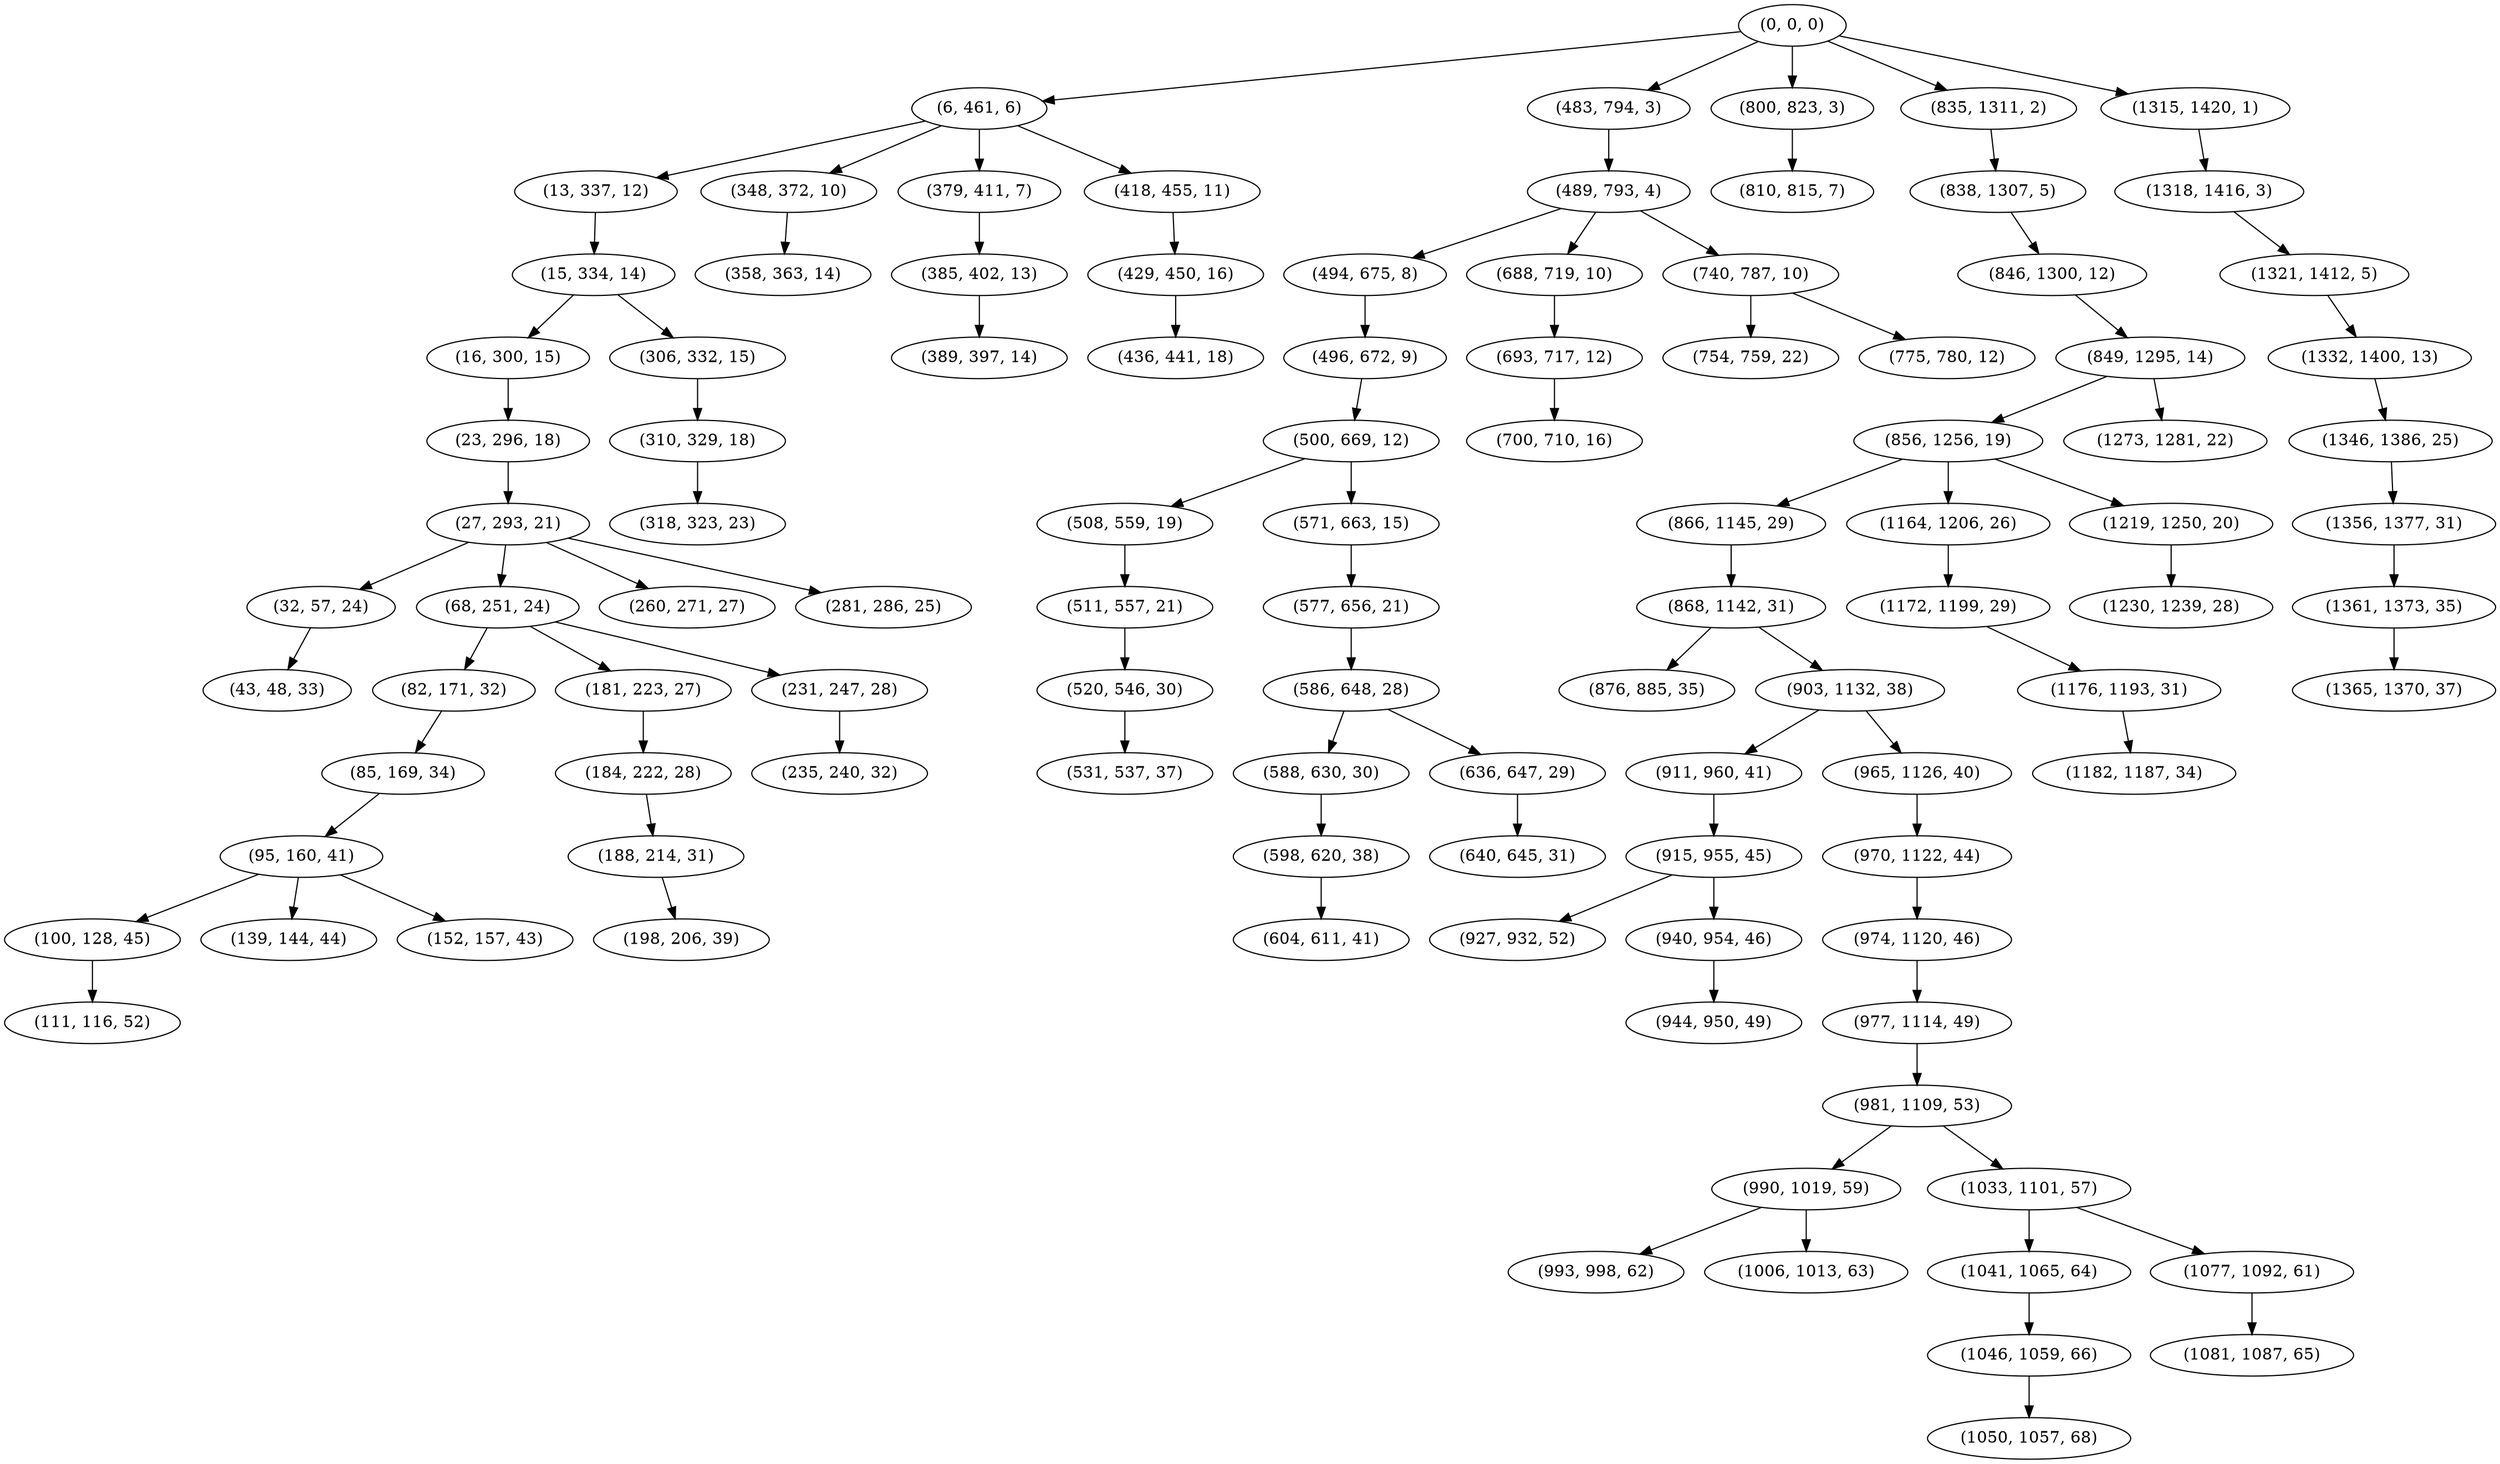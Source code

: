 digraph tree {
    "(0, 0, 0)";
    "(6, 461, 6)";
    "(13, 337, 12)";
    "(15, 334, 14)";
    "(16, 300, 15)";
    "(23, 296, 18)";
    "(27, 293, 21)";
    "(32, 57, 24)";
    "(43, 48, 33)";
    "(68, 251, 24)";
    "(82, 171, 32)";
    "(85, 169, 34)";
    "(95, 160, 41)";
    "(100, 128, 45)";
    "(111, 116, 52)";
    "(139, 144, 44)";
    "(152, 157, 43)";
    "(181, 223, 27)";
    "(184, 222, 28)";
    "(188, 214, 31)";
    "(198, 206, 39)";
    "(231, 247, 28)";
    "(235, 240, 32)";
    "(260, 271, 27)";
    "(281, 286, 25)";
    "(306, 332, 15)";
    "(310, 329, 18)";
    "(318, 323, 23)";
    "(348, 372, 10)";
    "(358, 363, 14)";
    "(379, 411, 7)";
    "(385, 402, 13)";
    "(389, 397, 14)";
    "(418, 455, 11)";
    "(429, 450, 16)";
    "(436, 441, 18)";
    "(483, 794, 3)";
    "(489, 793, 4)";
    "(494, 675, 8)";
    "(496, 672, 9)";
    "(500, 669, 12)";
    "(508, 559, 19)";
    "(511, 557, 21)";
    "(520, 546, 30)";
    "(531, 537, 37)";
    "(571, 663, 15)";
    "(577, 656, 21)";
    "(586, 648, 28)";
    "(588, 630, 30)";
    "(598, 620, 38)";
    "(604, 611, 41)";
    "(636, 647, 29)";
    "(640, 645, 31)";
    "(688, 719, 10)";
    "(693, 717, 12)";
    "(700, 710, 16)";
    "(740, 787, 10)";
    "(754, 759, 22)";
    "(775, 780, 12)";
    "(800, 823, 3)";
    "(810, 815, 7)";
    "(835, 1311, 2)";
    "(838, 1307, 5)";
    "(846, 1300, 12)";
    "(849, 1295, 14)";
    "(856, 1256, 19)";
    "(866, 1145, 29)";
    "(868, 1142, 31)";
    "(876, 885, 35)";
    "(903, 1132, 38)";
    "(911, 960, 41)";
    "(915, 955, 45)";
    "(927, 932, 52)";
    "(940, 954, 46)";
    "(944, 950, 49)";
    "(965, 1126, 40)";
    "(970, 1122, 44)";
    "(974, 1120, 46)";
    "(977, 1114, 49)";
    "(981, 1109, 53)";
    "(990, 1019, 59)";
    "(993, 998, 62)";
    "(1006, 1013, 63)";
    "(1033, 1101, 57)";
    "(1041, 1065, 64)";
    "(1046, 1059, 66)";
    "(1050, 1057, 68)";
    "(1077, 1092, 61)";
    "(1081, 1087, 65)";
    "(1164, 1206, 26)";
    "(1172, 1199, 29)";
    "(1176, 1193, 31)";
    "(1182, 1187, 34)";
    "(1219, 1250, 20)";
    "(1230, 1239, 28)";
    "(1273, 1281, 22)";
    "(1315, 1420, 1)";
    "(1318, 1416, 3)";
    "(1321, 1412, 5)";
    "(1332, 1400, 13)";
    "(1346, 1386, 25)";
    "(1356, 1377, 31)";
    "(1361, 1373, 35)";
    "(1365, 1370, 37)";
    "(0, 0, 0)" -> "(6, 461, 6)";
    "(0, 0, 0)" -> "(483, 794, 3)";
    "(0, 0, 0)" -> "(800, 823, 3)";
    "(0, 0, 0)" -> "(835, 1311, 2)";
    "(0, 0, 0)" -> "(1315, 1420, 1)";
    "(6, 461, 6)" -> "(13, 337, 12)";
    "(6, 461, 6)" -> "(348, 372, 10)";
    "(6, 461, 6)" -> "(379, 411, 7)";
    "(6, 461, 6)" -> "(418, 455, 11)";
    "(13, 337, 12)" -> "(15, 334, 14)";
    "(15, 334, 14)" -> "(16, 300, 15)";
    "(15, 334, 14)" -> "(306, 332, 15)";
    "(16, 300, 15)" -> "(23, 296, 18)";
    "(23, 296, 18)" -> "(27, 293, 21)";
    "(27, 293, 21)" -> "(32, 57, 24)";
    "(27, 293, 21)" -> "(68, 251, 24)";
    "(27, 293, 21)" -> "(260, 271, 27)";
    "(27, 293, 21)" -> "(281, 286, 25)";
    "(32, 57, 24)" -> "(43, 48, 33)";
    "(68, 251, 24)" -> "(82, 171, 32)";
    "(68, 251, 24)" -> "(181, 223, 27)";
    "(68, 251, 24)" -> "(231, 247, 28)";
    "(82, 171, 32)" -> "(85, 169, 34)";
    "(85, 169, 34)" -> "(95, 160, 41)";
    "(95, 160, 41)" -> "(100, 128, 45)";
    "(95, 160, 41)" -> "(139, 144, 44)";
    "(95, 160, 41)" -> "(152, 157, 43)";
    "(100, 128, 45)" -> "(111, 116, 52)";
    "(181, 223, 27)" -> "(184, 222, 28)";
    "(184, 222, 28)" -> "(188, 214, 31)";
    "(188, 214, 31)" -> "(198, 206, 39)";
    "(231, 247, 28)" -> "(235, 240, 32)";
    "(306, 332, 15)" -> "(310, 329, 18)";
    "(310, 329, 18)" -> "(318, 323, 23)";
    "(348, 372, 10)" -> "(358, 363, 14)";
    "(379, 411, 7)" -> "(385, 402, 13)";
    "(385, 402, 13)" -> "(389, 397, 14)";
    "(418, 455, 11)" -> "(429, 450, 16)";
    "(429, 450, 16)" -> "(436, 441, 18)";
    "(483, 794, 3)" -> "(489, 793, 4)";
    "(489, 793, 4)" -> "(494, 675, 8)";
    "(489, 793, 4)" -> "(688, 719, 10)";
    "(489, 793, 4)" -> "(740, 787, 10)";
    "(494, 675, 8)" -> "(496, 672, 9)";
    "(496, 672, 9)" -> "(500, 669, 12)";
    "(500, 669, 12)" -> "(508, 559, 19)";
    "(500, 669, 12)" -> "(571, 663, 15)";
    "(508, 559, 19)" -> "(511, 557, 21)";
    "(511, 557, 21)" -> "(520, 546, 30)";
    "(520, 546, 30)" -> "(531, 537, 37)";
    "(571, 663, 15)" -> "(577, 656, 21)";
    "(577, 656, 21)" -> "(586, 648, 28)";
    "(586, 648, 28)" -> "(588, 630, 30)";
    "(586, 648, 28)" -> "(636, 647, 29)";
    "(588, 630, 30)" -> "(598, 620, 38)";
    "(598, 620, 38)" -> "(604, 611, 41)";
    "(636, 647, 29)" -> "(640, 645, 31)";
    "(688, 719, 10)" -> "(693, 717, 12)";
    "(693, 717, 12)" -> "(700, 710, 16)";
    "(740, 787, 10)" -> "(754, 759, 22)";
    "(740, 787, 10)" -> "(775, 780, 12)";
    "(800, 823, 3)" -> "(810, 815, 7)";
    "(835, 1311, 2)" -> "(838, 1307, 5)";
    "(838, 1307, 5)" -> "(846, 1300, 12)";
    "(846, 1300, 12)" -> "(849, 1295, 14)";
    "(849, 1295, 14)" -> "(856, 1256, 19)";
    "(849, 1295, 14)" -> "(1273, 1281, 22)";
    "(856, 1256, 19)" -> "(866, 1145, 29)";
    "(856, 1256, 19)" -> "(1164, 1206, 26)";
    "(856, 1256, 19)" -> "(1219, 1250, 20)";
    "(866, 1145, 29)" -> "(868, 1142, 31)";
    "(868, 1142, 31)" -> "(876, 885, 35)";
    "(868, 1142, 31)" -> "(903, 1132, 38)";
    "(903, 1132, 38)" -> "(911, 960, 41)";
    "(903, 1132, 38)" -> "(965, 1126, 40)";
    "(911, 960, 41)" -> "(915, 955, 45)";
    "(915, 955, 45)" -> "(927, 932, 52)";
    "(915, 955, 45)" -> "(940, 954, 46)";
    "(940, 954, 46)" -> "(944, 950, 49)";
    "(965, 1126, 40)" -> "(970, 1122, 44)";
    "(970, 1122, 44)" -> "(974, 1120, 46)";
    "(974, 1120, 46)" -> "(977, 1114, 49)";
    "(977, 1114, 49)" -> "(981, 1109, 53)";
    "(981, 1109, 53)" -> "(990, 1019, 59)";
    "(981, 1109, 53)" -> "(1033, 1101, 57)";
    "(990, 1019, 59)" -> "(993, 998, 62)";
    "(990, 1019, 59)" -> "(1006, 1013, 63)";
    "(1033, 1101, 57)" -> "(1041, 1065, 64)";
    "(1033, 1101, 57)" -> "(1077, 1092, 61)";
    "(1041, 1065, 64)" -> "(1046, 1059, 66)";
    "(1046, 1059, 66)" -> "(1050, 1057, 68)";
    "(1077, 1092, 61)" -> "(1081, 1087, 65)";
    "(1164, 1206, 26)" -> "(1172, 1199, 29)";
    "(1172, 1199, 29)" -> "(1176, 1193, 31)";
    "(1176, 1193, 31)" -> "(1182, 1187, 34)";
    "(1219, 1250, 20)" -> "(1230, 1239, 28)";
    "(1315, 1420, 1)" -> "(1318, 1416, 3)";
    "(1318, 1416, 3)" -> "(1321, 1412, 5)";
    "(1321, 1412, 5)" -> "(1332, 1400, 13)";
    "(1332, 1400, 13)" -> "(1346, 1386, 25)";
    "(1346, 1386, 25)" -> "(1356, 1377, 31)";
    "(1356, 1377, 31)" -> "(1361, 1373, 35)";
    "(1361, 1373, 35)" -> "(1365, 1370, 37)";
}
